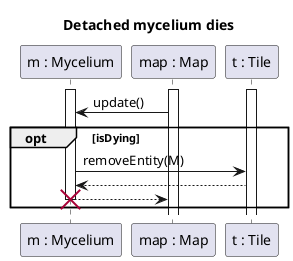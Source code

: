 @startuml Mycelium dies

title Detached mycelium dies

participant "m : Mycelium" as T
participant "map : Map" as M
participant "t : Tile" as Tl

activate T
activate M
activate Tl

M -> T : update()
opt isDying
    T -> Tl : removeEntity(M)
    Tl --> T
    T --> M

destroy T

end


@enduml